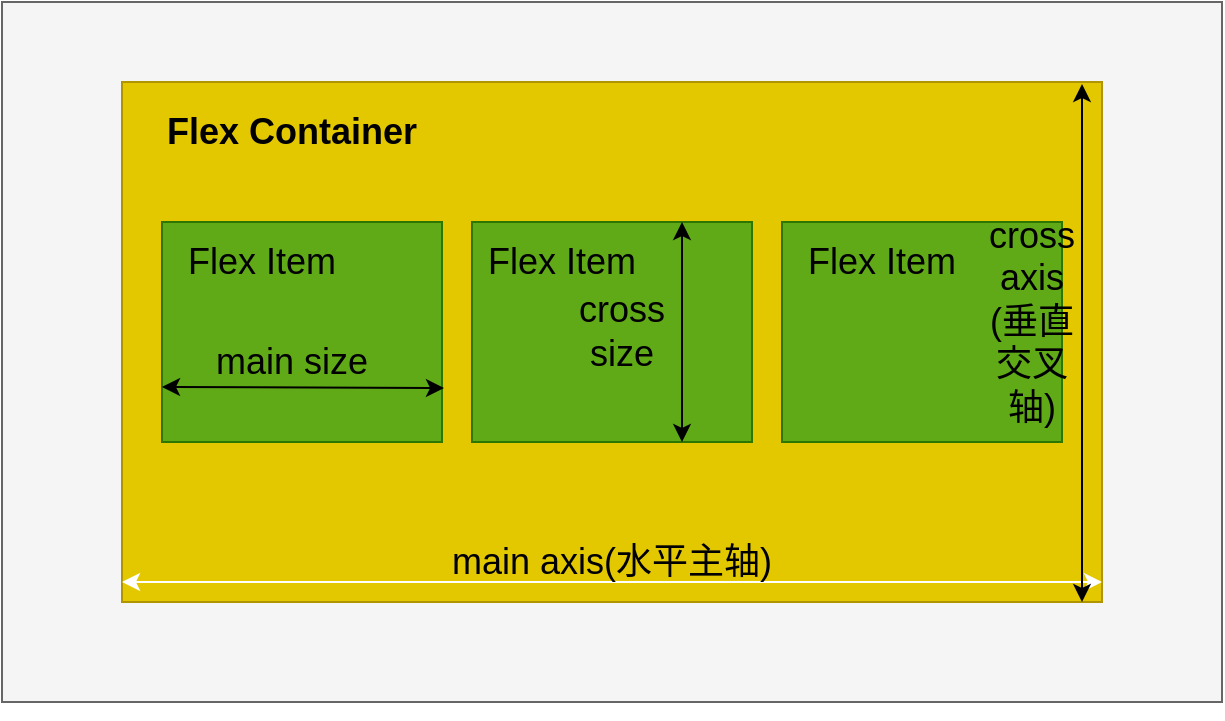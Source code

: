 <mxfile>
    <diagram id="Msu55PcD90xXHD4eDK1f" name="Page-1">
        <mxGraphModel dx="728" dy="680" grid="1" gridSize="10" guides="1" tooltips="1" connect="1" arrows="1" fold="1" page="1" pageScale="1" pageWidth="827" pageHeight="1169" math="0" shadow="0">
            <root>
                <mxCell id="0"/>
                <mxCell id="1" parent="0"/>
                <mxCell id="7" value="" style="shape=flexArrow;endArrow=classic;startArrow=classic;html=1;" edge="1" parent="1">
                    <mxGeometry width="100" height="100" relative="1" as="geometry">
                        <mxPoint x="110" y="200" as="sourcePoint"/>
                        <mxPoint x="110" y="200" as="targetPoint"/>
                    </mxGeometry>
                </mxCell>
                <mxCell id="14" value="" style="rounded=0;whiteSpace=wrap;html=1;fillColor=#f5f5f5;strokeColor=#666666;fontColor=#333333;" vertex="1" parent="1">
                    <mxGeometry x="50" y="20" width="610" height="350" as="geometry"/>
                </mxCell>
                <mxCell id="15" value="" style="rounded=0;whiteSpace=wrap;html=1;fillColor=#e3c800;strokeColor=#B09500;fontColor=#000000;" vertex="1" parent="1">
                    <mxGeometry x="110" y="60" width="490" height="260" as="geometry"/>
                </mxCell>
                <mxCell id="16" value="" style="rounded=0;whiteSpace=wrap;html=1;fillColor=#60a917;strokeColor=#2D7600;fontColor=#ffffff;" vertex="1" parent="1">
                    <mxGeometry x="130" y="130" width="140" height="110" as="geometry"/>
                </mxCell>
                <mxCell id="19" value="" style="rounded=0;whiteSpace=wrap;html=1;fillColor=#60a917;strokeColor=#2D7600;fontColor=#ffffff;" vertex="1" parent="1">
                    <mxGeometry x="285" y="130" width="140" height="110" as="geometry"/>
                </mxCell>
                <mxCell id="20" value="" style="rounded=0;whiteSpace=wrap;html=1;fillColor=#60a917;strokeColor=#2D7600;fontColor=#ffffff;" vertex="1" parent="1">
                    <mxGeometry x="440" y="130" width="140" height="110" as="geometry"/>
                </mxCell>
                <mxCell id="21" style="edgeStyle=orthogonalEdgeStyle;rounded=0;orthogonalLoop=1;jettySize=auto;html=1;exitX=0.5;exitY=1;exitDx=0;exitDy=0;" edge="1" parent="1" source="14" target="14">
                    <mxGeometry relative="1" as="geometry"/>
                </mxCell>
                <mxCell id="22" value="Flex Container" style="text;html=1;strokeColor=none;fillColor=none;align=center;verticalAlign=middle;whiteSpace=wrap;rounded=0;strokeWidth=7;fontStyle=1;fontSize=18;" vertex="1" parent="1">
                    <mxGeometry x="110" y="70" width="170" height="30" as="geometry"/>
                </mxCell>
                <mxCell id="23" value="Flex Item" style="text;html=1;strokeColor=none;fillColor=none;align=center;verticalAlign=middle;whiteSpace=wrap;rounded=0;fontSize=18;" vertex="1" parent="1">
                    <mxGeometry x="140" y="140" width="80" height="20" as="geometry"/>
                </mxCell>
                <mxCell id="24" value="Flex Item" style="text;html=1;strokeColor=none;fillColor=none;align=center;verticalAlign=middle;whiteSpace=wrap;rounded=0;fontSize=18;" vertex="1" parent="1">
                    <mxGeometry x="290" y="140" width="80" height="20" as="geometry"/>
                </mxCell>
                <mxCell id="25" value="Flex Item" style="text;html=1;strokeColor=none;fillColor=none;align=center;verticalAlign=middle;whiteSpace=wrap;rounded=0;fontSize=18;" vertex="1" parent="1">
                    <mxGeometry x="450" y="140" width="80" height="20" as="geometry"/>
                </mxCell>
                <mxCell id="28" value="" style="endArrow=classic;html=1;fontSize=18;startArrow=classic;startFill=1;endFill=1;fillColor=#f5f5f5;strokeColor=#FFFFFF;" edge="1" parent="1">
                    <mxGeometry width="50" height="50" relative="1" as="geometry">
                        <mxPoint x="110" y="310" as="sourcePoint"/>
                        <mxPoint x="600" y="310" as="targetPoint"/>
                    </mxGeometry>
                </mxCell>
                <mxCell id="29" value="" style="endArrow=classic;html=1;fontSize=18;startArrow=classic;startFill=1;endFill=1;fillColor=#a20025;strokeColor=#000000;" edge="1" parent="1">
                    <mxGeometry width="50" height="50" relative="1" as="geometry">
                        <mxPoint x="590" y="320" as="sourcePoint"/>
                        <mxPoint x="590" y="61" as="targetPoint"/>
                        <Array as="points">
                            <mxPoint x="590" y="190"/>
                        </Array>
                    </mxGeometry>
                </mxCell>
                <mxCell id="30" value="main axis(水平主轴)" style="text;html=1;strokeColor=none;fillColor=none;align=center;verticalAlign=middle;whiteSpace=wrap;rounded=0;fontSize=18;" vertex="1" parent="1">
                    <mxGeometry x="210" y="290" width="290" height="20" as="geometry"/>
                </mxCell>
                <mxCell id="31" value="cross&lt;br&gt;axis&lt;br&gt;(垂直交叉轴)" style="text;html=1;strokeColor=none;fillColor=none;align=center;verticalAlign=middle;whiteSpace=wrap;rounded=0;fontSize=18;fontColor=#000000;" vertex="1" parent="1">
                    <mxGeometry x="550" y="40" width="30" height="280" as="geometry"/>
                </mxCell>
                <mxCell id="33" value="" style="endArrow=classic;startArrow=classic;html=1;fontSize=18;fontColor=#000000;strokeColor=#000000;exitX=0;exitY=0.75;exitDx=0;exitDy=0;" edge="1" parent="1" source="16">
                    <mxGeometry width="50" height="50" relative="1" as="geometry">
                        <mxPoint x="130" y="213" as="sourcePoint"/>
                        <mxPoint x="271" y="213" as="targetPoint"/>
                    </mxGeometry>
                </mxCell>
                <mxCell id="34" value="" style="endArrow=classic;startArrow=classic;html=1;fontSize=18;fontColor=#000000;strokeColor=#000000;entryX=0.75;entryY=0;entryDx=0;entryDy=0;entryPerimeter=0;exitX=0.75;exitY=1;exitDx=0;exitDy=0;" edge="1" parent="1" source="19" target="19">
                    <mxGeometry width="50" height="50" relative="1" as="geometry">
                        <mxPoint x="370" y="250" as="sourcePoint"/>
                        <mxPoint x="420" y="200" as="targetPoint"/>
                    </mxGeometry>
                </mxCell>
                <mxCell id="35" value="main size" style="text;html=1;strokeColor=none;fillColor=none;align=center;verticalAlign=middle;whiteSpace=wrap;rounded=0;fontSize=18;fontColor=#000000;" vertex="1" parent="1">
                    <mxGeometry x="150" y="190" width="90" height="20" as="geometry"/>
                </mxCell>
                <mxCell id="36" value="cross size" style="text;html=1;strokeColor=none;fillColor=none;align=center;verticalAlign=middle;whiteSpace=wrap;rounded=0;fontSize=18;fontColor=#000000;" vertex="1" parent="1">
                    <mxGeometry x="340" y="130" width="40" height="110" as="geometry"/>
                </mxCell>
            </root>
        </mxGraphModel>
    </diagram>
</mxfile>